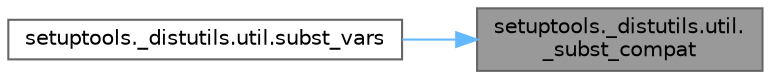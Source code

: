 digraph "setuptools._distutils.util._subst_compat"
{
 // LATEX_PDF_SIZE
  bgcolor="transparent";
  edge [fontname=Helvetica,fontsize=10,labelfontname=Helvetica,labelfontsize=10];
  node [fontname=Helvetica,fontsize=10,shape=box,height=0.2,width=0.4];
  rankdir="RL";
  Node1 [id="Node000001",label="setuptools._distutils.util.\l_subst_compat",height=0.2,width=0.4,color="gray40", fillcolor="grey60", style="filled", fontcolor="black",tooltip=" "];
  Node1 -> Node2 [id="edge1_Node000001_Node000002",dir="back",color="steelblue1",style="solid",tooltip=" "];
  Node2 [id="Node000002",label="setuptools._distutils.util.subst_vars",height=0.2,width=0.4,color="grey40", fillcolor="white", style="filled",URL="$namespacesetuptools_1_1__distutils_1_1util.html#aeae864e75c683e5c62016a33645cf01b",tooltip=" "];
}

